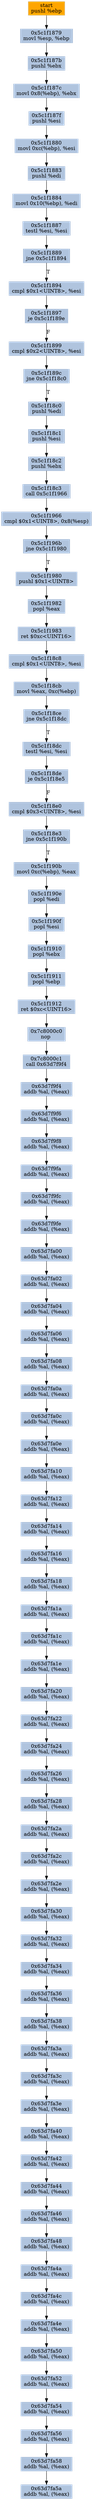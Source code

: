 digraph G {
node[shape=rectangle,style=filled,fillcolor=lightsteelblue,color=lightsteelblue]
bgcolor="transparent"
a0x5c1f1878pushl_ebp[label="start\npushl %ebp",color="lightgrey",fillcolor="orange"];
a0x5c1f1879movl_esp_ebp[label="0x5c1f1879\nmovl %esp, %ebp"];
a0x5c1f187bpushl_ebx[label="0x5c1f187b\npushl %ebx"];
a0x5c1f187cmovl_0x8ebp__ebx[label="0x5c1f187c\nmovl 0x8(%ebp), %ebx"];
a0x5c1f187fpushl_esi[label="0x5c1f187f\npushl %esi"];
a0x5c1f1880movl_0xcebp__esi[label="0x5c1f1880\nmovl 0xc(%ebp), %esi"];
a0x5c1f1883pushl_edi[label="0x5c1f1883\npushl %edi"];
a0x5c1f1884movl_0x10ebp__edi[label="0x5c1f1884\nmovl 0x10(%ebp), %edi"];
a0x5c1f1887testl_esi_esi[label="0x5c1f1887\ntestl %esi, %esi"];
a0x5c1f1889jne_0x5c1f1894[label="0x5c1f1889\njne 0x5c1f1894"];
a0x5c1f1894cmpl_0x1UINT8_esi[label="0x5c1f1894\ncmpl $0x1<UINT8>, %esi"];
a0x5c1f1897je_0x5c1f189e[label="0x5c1f1897\nje 0x5c1f189e"];
a0x5c1f1899cmpl_0x2UINT8_esi[label="0x5c1f1899\ncmpl $0x2<UINT8>, %esi"];
a0x5c1f189cjne_0x5c1f18c0[label="0x5c1f189c\njne 0x5c1f18c0"];
a0x5c1f18c0pushl_edi[label="0x5c1f18c0\npushl %edi"];
a0x5c1f18c1pushl_esi[label="0x5c1f18c1\npushl %esi"];
a0x5c1f18c2pushl_ebx[label="0x5c1f18c2\npushl %ebx"];
a0x5c1f18c3call_0x5c1f1966[label="0x5c1f18c3\ncall 0x5c1f1966"];
a0x5c1f1966cmpl_0x1UINT8_0x8esp_[label="0x5c1f1966\ncmpl $0x1<UINT8>, 0x8(%esp)"];
a0x5c1f196bjne_0x5c1f1980[label="0x5c1f196b\njne 0x5c1f1980"];
a0x5c1f1980pushl_0x1UINT8[label="0x5c1f1980\npushl $0x1<UINT8>"];
a0x5c1f1982popl_eax[label="0x5c1f1982\npopl %eax"];
a0x5c1f1983ret_0xcUINT16[label="0x5c1f1983\nret $0xc<UINT16>"];
a0x5c1f18c8cmpl_0x1UINT8_esi[label="0x5c1f18c8\ncmpl $0x1<UINT8>, %esi"];
a0x5c1f18cbmovl_eax_0xcebp_[label="0x5c1f18cb\nmovl %eax, 0xc(%ebp)"];
a0x5c1f18cejne_0x5c1f18dc[label="0x5c1f18ce\njne 0x5c1f18dc"];
a0x5c1f18dctestl_esi_esi[label="0x5c1f18dc\ntestl %esi, %esi"];
a0x5c1f18deje_0x5c1f18e5[label="0x5c1f18de\nje 0x5c1f18e5"];
a0x5c1f18e0cmpl_0x3UINT8_esi[label="0x5c1f18e0\ncmpl $0x3<UINT8>, %esi"];
a0x5c1f18e3jne_0x5c1f190b[label="0x5c1f18e3\njne 0x5c1f190b"];
a0x5c1f190bmovl_0xcebp__eax[label="0x5c1f190b\nmovl 0xc(%ebp), %eax"];
a0x5c1f190epopl_edi[label="0x5c1f190e\npopl %edi"];
a0x5c1f190fpopl_esi[label="0x5c1f190f\npopl %esi"];
a0x5c1f1910popl_ebx[label="0x5c1f1910\npopl %ebx"];
a0x5c1f1911popl_ebp[label="0x5c1f1911\npopl %ebp"];
a0x5c1f1912ret_0xcUINT16[label="0x5c1f1912\nret $0xc<UINT16>"];
a0x7c8000c0nop_[label="0x7c8000c0\nnop "];
a0x7c8000c1call_0x63d7f9f4[label="0x7c8000c1\ncall 0x63d7f9f4"];
a0x63d7f9f4addb_al_eax_[label="0x63d7f9f4\naddb %al, (%eax)"];
a0x63d7f9f6addb_al_eax_[label="0x63d7f9f6\naddb %al, (%eax)"];
a0x63d7f9f8addb_al_eax_[label="0x63d7f9f8\naddb %al, (%eax)"];
a0x63d7f9faaddb_al_eax_[label="0x63d7f9fa\naddb %al, (%eax)"];
a0x63d7f9fcaddb_al_eax_[label="0x63d7f9fc\naddb %al, (%eax)"];
a0x63d7f9feaddb_al_eax_[label="0x63d7f9fe\naddb %al, (%eax)"];
a0x63d7fa00addb_al_eax_[label="0x63d7fa00\naddb %al, (%eax)"];
a0x63d7fa02addb_al_eax_[label="0x63d7fa02\naddb %al, (%eax)"];
a0x63d7fa04addb_al_eax_[label="0x63d7fa04\naddb %al, (%eax)"];
a0x63d7fa06addb_al_eax_[label="0x63d7fa06\naddb %al, (%eax)"];
a0x63d7fa08addb_al_eax_[label="0x63d7fa08\naddb %al, (%eax)"];
a0x63d7fa0aaddb_al_eax_[label="0x63d7fa0a\naddb %al, (%eax)"];
a0x63d7fa0caddb_al_eax_[label="0x63d7fa0c\naddb %al, (%eax)"];
a0x63d7fa0eaddb_al_eax_[label="0x63d7fa0e\naddb %al, (%eax)"];
a0x63d7fa10addb_al_eax_[label="0x63d7fa10\naddb %al, (%eax)"];
a0x63d7fa12addb_al_eax_[label="0x63d7fa12\naddb %al, (%eax)"];
a0x63d7fa14addb_al_eax_[label="0x63d7fa14\naddb %al, (%eax)"];
a0x63d7fa16addb_al_eax_[label="0x63d7fa16\naddb %al, (%eax)"];
a0x63d7fa18addb_al_eax_[label="0x63d7fa18\naddb %al, (%eax)"];
a0x63d7fa1aaddb_al_eax_[label="0x63d7fa1a\naddb %al, (%eax)"];
a0x63d7fa1caddb_al_eax_[label="0x63d7fa1c\naddb %al, (%eax)"];
a0x63d7fa1eaddb_al_eax_[label="0x63d7fa1e\naddb %al, (%eax)"];
a0x63d7fa20addb_al_eax_[label="0x63d7fa20\naddb %al, (%eax)"];
a0x63d7fa22addb_al_eax_[label="0x63d7fa22\naddb %al, (%eax)"];
a0x63d7fa24addb_al_eax_[label="0x63d7fa24\naddb %al, (%eax)"];
a0x63d7fa26addb_al_eax_[label="0x63d7fa26\naddb %al, (%eax)"];
a0x63d7fa28addb_al_eax_[label="0x63d7fa28\naddb %al, (%eax)"];
a0x63d7fa2aaddb_al_eax_[label="0x63d7fa2a\naddb %al, (%eax)"];
a0x63d7fa2caddb_al_eax_[label="0x63d7fa2c\naddb %al, (%eax)"];
a0x63d7fa2eaddb_al_eax_[label="0x63d7fa2e\naddb %al, (%eax)"];
a0x63d7fa30addb_al_eax_[label="0x63d7fa30\naddb %al, (%eax)"];
a0x63d7fa32addb_al_eax_[label="0x63d7fa32\naddb %al, (%eax)"];
a0x63d7fa34addb_al_eax_[label="0x63d7fa34\naddb %al, (%eax)"];
a0x63d7fa36addb_al_eax_[label="0x63d7fa36\naddb %al, (%eax)"];
a0x63d7fa38addb_al_eax_[label="0x63d7fa38\naddb %al, (%eax)"];
a0x63d7fa3aaddb_al_eax_[label="0x63d7fa3a\naddb %al, (%eax)"];
a0x63d7fa3caddb_al_eax_[label="0x63d7fa3c\naddb %al, (%eax)"];
a0x63d7fa3eaddb_al_eax_[label="0x63d7fa3e\naddb %al, (%eax)"];
a0x63d7fa40addb_al_eax_[label="0x63d7fa40\naddb %al, (%eax)"];
a0x63d7fa42addb_al_eax_[label="0x63d7fa42\naddb %al, (%eax)"];
a0x63d7fa44addb_al_eax_[label="0x63d7fa44\naddb %al, (%eax)"];
a0x63d7fa46addb_al_eax_[label="0x63d7fa46\naddb %al, (%eax)"];
a0x63d7fa48addb_al_eax_[label="0x63d7fa48\naddb %al, (%eax)"];
a0x63d7fa4aaddb_al_eax_[label="0x63d7fa4a\naddb %al, (%eax)"];
a0x63d7fa4caddb_al_eax_[label="0x63d7fa4c\naddb %al, (%eax)"];
a0x63d7fa4eaddb_al_eax_[label="0x63d7fa4e\naddb %al, (%eax)"];
a0x63d7fa50addb_al_eax_[label="0x63d7fa50\naddb %al, (%eax)"];
a0x63d7fa52addb_al_eax_[label="0x63d7fa52\naddb %al, (%eax)"];
a0x63d7fa54addb_al_eax_[label="0x63d7fa54\naddb %al, (%eax)"];
a0x63d7fa56addb_al_eax_[label="0x63d7fa56\naddb %al, (%eax)"];
a0x63d7fa58addb_al_eax_[label="0x63d7fa58\naddb %al, (%eax)"];
a0x63d7fa5aaddb_al_eax_[label="0x63d7fa5a\naddb %al, (%eax)"];
a0x5c1f1878pushl_ebp -> a0x5c1f1879movl_esp_ebp [color="#000000"];
a0x5c1f1879movl_esp_ebp -> a0x5c1f187bpushl_ebx [color="#000000"];
a0x5c1f187bpushl_ebx -> a0x5c1f187cmovl_0x8ebp__ebx [color="#000000"];
a0x5c1f187cmovl_0x8ebp__ebx -> a0x5c1f187fpushl_esi [color="#000000"];
a0x5c1f187fpushl_esi -> a0x5c1f1880movl_0xcebp__esi [color="#000000"];
a0x5c1f1880movl_0xcebp__esi -> a0x5c1f1883pushl_edi [color="#000000"];
a0x5c1f1883pushl_edi -> a0x5c1f1884movl_0x10ebp__edi [color="#000000"];
a0x5c1f1884movl_0x10ebp__edi -> a0x5c1f1887testl_esi_esi [color="#000000"];
a0x5c1f1887testl_esi_esi -> a0x5c1f1889jne_0x5c1f1894 [color="#000000"];
a0x5c1f1889jne_0x5c1f1894 -> a0x5c1f1894cmpl_0x1UINT8_esi [color="#000000",label="T"];
a0x5c1f1894cmpl_0x1UINT8_esi -> a0x5c1f1897je_0x5c1f189e [color="#000000"];
a0x5c1f1897je_0x5c1f189e -> a0x5c1f1899cmpl_0x2UINT8_esi [color="#000000",label="F"];
a0x5c1f1899cmpl_0x2UINT8_esi -> a0x5c1f189cjne_0x5c1f18c0 [color="#000000"];
a0x5c1f189cjne_0x5c1f18c0 -> a0x5c1f18c0pushl_edi [color="#000000",label="T"];
a0x5c1f18c0pushl_edi -> a0x5c1f18c1pushl_esi [color="#000000"];
a0x5c1f18c1pushl_esi -> a0x5c1f18c2pushl_ebx [color="#000000"];
a0x5c1f18c2pushl_ebx -> a0x5c1f18c3call_0x5c1f1966 [color="#000000"];
a0x5c1f18c3call_0x5c1f1966 -> a0x5c1f1966cmpl_0x1UINT8_0x8esp_ [color="#000000"];
a0x5c1f1966cmpl_0x1UINT8_0x8esp_ -> a0x5c1f196bjne_0x5c1f1980 [color="#000000"];
a0x5c1f196bjne_0x5c1f1980 -> a0x5c1f1980pushl_0x1UINT8 [color="#000000",label="T"];
a0x5c1f1980pushl_0x1UINT8 -> a0x5c1f1982popl_eax [color="#000000"];
a0x5c1f1982popl_eax -> a0x5c1f1983ret_0xcUINT16 [color="#000000"];
a0x5c1f1983ret_0xcUINT16 -> a0x5c1f18c8cmpl_0x1UINT8_esi [color="#000000"];
a0x5c1f18c8cmpl_0x1UINT8_esi -> a0x5c1f18cbmovl_eax_0xcebp_ [color="#000000"];
a0x5c1f18cbmovl_eax_0xcebp_ -> a0x5c1f18cejne_0x5c1f18dc [color="#000000"];
a0x5c1f18cejne_0x5c1f18dc -> a0x5c1f18dctestl_esi_esi [color="#000000",label="T"];
a0x5c1f18dctestl_esi_esi -> a0x5c1f18deje_0x5c1f18e5 [color="#000000"];
a0x5c1f18deje_0x5c1f18e5 -> a0x5c1f18e0cmpl_0x3UINT8_esi [color="#000000",label="F"];
a0x5c1f18e0cmpl_0x3UINT8_esi -> a0x5c1f18e3jne_0x5c1f190b [color="#000000"];
a0x5c1f18e3jne_0x5c1f190b -> a0x5c1f190bmovl_0xcebp__eax [color="#000000",label="T"];
a0x5c1f190bmovl_0xcebp__eax -> a0x5c1f190epopl_edi [color="#000000"];
a0x5c1f190epopl_edi -> a0x5c1f190fpopl_esi [color="#000000"];
a0x5c1f190fpopl_esi -> a0x5c1f1910popl_ebx [color="#000000"];
a0x5c1f1910popl_ebx -> a0x5c1f1911popl_ebp [color="#000000"];
a0x5c1f1911popl_ebp -> a0x5c1f1912ret_0xcUINT16 [color="#000000"];
a0x5c1f1912ret_0xcUINT16 -> a0x7c8000c0nop_ [color="#000000"];
a0x7c8000c0nop_ -> a0x7c8000c1call_0x63d7f9f4 [color="#000000"];
a0x7c8000c1call_0x63d7f9f4 -> a0x63d7f9f4addb_al_eax_ [color="#000000"];
a0x63d7f9f4addb_al_eax_ -> a0x63d7f9f6addb_al_eax_ [color="#000000"];
a0x63d7f9f6addb_al_eax_ -> a0x63d7f9f8addb_al_eax_ [color="#000000"];
a0x63d7f9f8addb_al_eax_ -> a0x63d7f9faaddb_al_eax_ [color="#000000"];
a0x63d7f9faaddb_al_eax_ -> a0x63d7f9fcaddb_al_eax_ [color="#000000"];
a0x63d7f9fcaddb_al_eax_ -> a0x63d7f9feaddb_al_eax_ [color="#000000"];
a0x63d7f9feaddb_al_eax_ -> a0x63d7fa00addb_al_eax_ [color="#000000"];
a0x63d7fa00addb_al_eax_ -> a0x63d7fa02addb_al_eax_ [color="#000000"];
a0x63d7fa02addb_al_eax_ -> a0x63d7fa04addb_al_eax_ [color="#000000"];
a0x63d7fa04addb_al_eax_ -> a0x63d7fa06addb_al_eax_ [color="#000000"];
a0x63d7fa06addb_al_eax_ -> a0x63d7fa08addb_al_eax_ [color="#000000"];
a0x63d7fa08addb_al_eax_ -> a0x63d7fa0aaddb_al_eax_ [color="#000000"];
a0x63d7fa0aaddb_al_eax_ -> a0x63d7fa0caddb_al_eax_ [color="#000000"];
a0x63d7fa0caddb_al_eax_ -> a0x63d7fa0eaddb_al_eax_ [color="#000000"];
a0x63d7fa0eaddb_al_eax_ -> a0x63d7fa10addb_al_eax_ [color="#000000"];
a0x63d7fa10addb_al_eax_ -> a0x63d7fa12addb_al_eax_ [color="#000000"];
a0x63d7fa12addb_al_eax_ -> a0x63d7fa14addb_al_eax_ [color="#000000"];
a0x63d7fa14addb_al_eax_ -> a0x63d7fa16addb_al_eax_ [color="#000000"];
a0x63d7fa16addb_al_eax_ -> a0x63d7fa18addb_al_eax_ [color="#000000"];
a0x63d7fa18addb_al_eax_ -> a0x63d7fa1aaddb_al_eax_ [color="#000000"];
a0x63d7fa1aaddb_al_eax_ -> a0x63d7fa1caddb_al_eax_ [color="#000000"];
a0x63d7fa1caddb_al_eax_ -> a0x63d7fa1eaddb_al_eax_ [color="#000000"];
a0x63d7fa1eaddb_al_eax_ -> a0x63d7fa20addb_al_eax_ [color="#000000"];
a0x63d7fa20addb_al_eax_ -> a0x63d7fa22addb_al_eax_ [color="#000000"];
a0x63d7fa22addb_al_eax_ -> a0x63d7fa24addb_al_eax_ [color="#000000"];
a0x63d7fa24addb_al_eax_ -> a0x63d7fa26addb_al_eax_ [color="#000000"];
a0x63d7fa26addb_al_eax_ -> a0x63d7fa28addb_al_eax_ [color="#000000"];
a0x63d7fa28addb_al_eax_ -> a0x63d7fa2aaddb_al_eax_ [color="#000000"];
a0x63d7fa2aaddb_al_eax_ -> a0x63d7fa2caddb_al_eax_ [color="#000000"];
a0x63d7fa2caddb_al_eax_ -> a0x63d7fa2eaddb_al_eax_ [color="#000000"];
a0x63d7fa2eaddb_al_eax_ -> a0x63d7fa30addb_al_eax_ [color="#000000"];
a0x63d7fa30addb_al_eax_ -> a0x63d7fa32addb_al_eax_ [color="#000000"];
a0x63d7fa32addb_al_eax_ -> a0x63d7fa34addb_al_eax_ [color="#000000"];
a0x63d7fa34addb_al_eax_ -> a0x63d7fa36addb_al_eax_ [color="#000000"];
a0x63d7fa36addb_al_eax_ -> a0x63d7fa38addb_al_eax_ [color="#000000"];
a0x63d7fa38addb_al_eax_ -> a0x63d7fa3aaddb_al_eax_ [color="#000000"];
a0x63d7fa3aaddb_al_eax_ -> a0x63d7fa3caddb_al_eax_ [color="#000000"];
a0x63d7fa3caddb_al_eax_ -> a0x63d7fa3eaddb_al_eax_ [color="#000000"];
a0x63d7fa3eaddb_al_eax_ -> a0x63d7fa40addb_al_eax_ [color="#000000"];
a0x63d7fa40addb_al_eax_ -> a0x63d7fa42addb_al_eax_ [color="#000000"];
a0x63d7fa42addb_al_eax_ -> a0x63d7fa44addb_al_eax_ [color="#000000"];
a0x63d7fa44addb_al_eax_ -> a0x63d7fa46addb_al_eax_ [color="#000000"];
a0x63d7fa46addb_al_eax_ -> a0x63d7fa48addb_al_eax_ [color="#000000"];
a0x63d7fa48addb_al_eax_ -> a0x63d7fa4aaddb_al_eax_ [color="#000000"];
a0x63d7fa4aaddb_al_eax_ -> a0x63d7fa4caddb_al_eax_ [color="#000000"];
a0x63d7fa4caddb_al_eax_ -> a0x63d7fa4eaddb_al_eax_ [color="#000000"];
a0x63d7fa4eaddb_al_eax_ -> a0x63d7fa50addb_al_eax_ [color="#000000"];
a0x63d7fa50addb_al_eax_ -> a0x63d7fa52addb_al_eax_ [color="#000000"];
a0x63d7fa52addb_al_eax_ -> a0x63d7fa54addb_al_eax_ [color="#000000"];
a0x63d7fa54addb_al_eax_ -> a0x63d7fa56addb_al_eax_ [color="#000000"];
a0x63d7fa56addb_al_eax_ -> a0x63d7fa58addb_al_eax_ [color="#000000"];
a0x63d7fa58addb_al_eax_ -> a0x63d7fa5aaddb_al_eax_ [color="#000000"];
}

